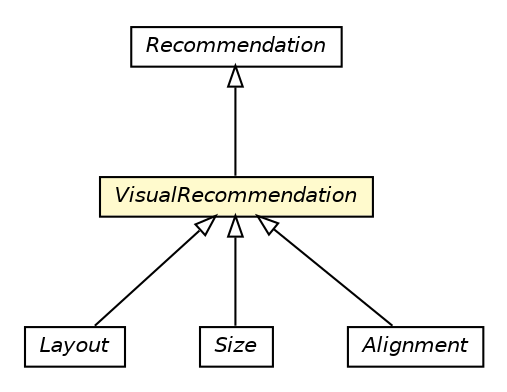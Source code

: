 #!/usr/local/bin/dot
#
# Class diagram 
# Generated by UMLGraph version R5_6-24-gf6e263 (http://www.umlgraph.org/)
#

digraph G {
	edge [fontname="Helvetica",fontsize=10,labelfontname="Helvetica",labelfontsize=10];
	node [fontname="Helvetica",fontsize=10,shape=plaintext];
	nodesep=0.25;
	ranksep=0.5;
	// org.universAAL.ontology.recommendations.Layout
	c381896 [label=<<table title="org.universAAL.ontology.recommendations.Layout" border="0" cellborder="1" cellspacing="0" cellpadding="2" port="p" href="./Layout.html">
		<tr><td><table border="0" cellspacing="0" cellpadding="1">
<tr><td align="center" balign="center"><font face="Helvetica-Oblique"> Layout </font></td></tr>
		</table></td></tr>
		</table>>, URL="./Layout.html", fontname="Helvetica", fontcolor="black", fontsize=10.0];
	// org.universAAL.ontology.recommendations.Size
	c381901 [label=<<table title="org.universAAL.ontology.recommendations.Size" border="0" cellborder="1" cellspacing="0" cellpadding="2" port="p" href="./Size.html">
		<tr><td><table border="0" cellspacing="0" cellpadding="1">
<tr><td align="center" balign="center"><font face="Helvetica-Oblique"> Size </font></td></tr>
		</table></td></tr>
		</table>>, URL="./Size.html", fontname="Helvetica", fontcolor="black", fontsize=10.0];
	// org.universAAL.ontology.recommendations.VisualRecommendation
	c381904 [label=<<table title="org.universAAL.ontology.recommendations.VisualRecommendation" border="0" cellborder="1" cellspacing="0" cellpadding="2" port="p" bgcolor="lemonChiffon" href="./VisualRecommendation.html">
		<tr><td><table border="0" cellspacing="0" cellpadding="1">
<tr><td align="center" balign="center"><font face="Helvetica-Oblique"> VisualRecommendation </font></td></tr>
		</table></td></tr>
		</table>>, URL="./VisualRecommendation.html", fontname="Helvetica", fontcolor="black", fontsize=10.0];
	// org.universAAL.ontology.recommendations.Alignment
	c381905 [label=<<table title="org.universAAL.ontology.recommendations.Alignment" border="0" cellborder="1" cellspacing="0" cellpadding="2" port="p" href="./Alignment.html">
		<tr><td><table border="0" cellspacing="0" cellpadding="1">
<tr><td align="center" balign="center"><font face="Helvetica-Oblique"> Alignment </font></td></tr>
		</table></td></tr>
		</table>>, URL="./Alignment.html", fontname="Helvetica", fontcolor="black", fontsize=10.0];
	//org.universAAL.ontology.recommendations.Layout extends org.universAAL.ontology.recommendations.VisualRecommendation
	c381904:p -> c381896:p [dir=back,arrowtail=empty];
	//org.universAAL.ontology.recommendations.Size extends org.universAAL.ontology.recommendations.VisualRecommendation
	c381904:p -> c381901:p [dir=back,arrowtail=empty];
	//org.universAAL.ontology.recommendations.VisualRecommendation extends org.universAAL.middleware.ui.owl.Recommendation
	c381938:p -> c381904:p [dir=back,arrowtail=empty];
	//org.universAAL.ontology.recommendations.Alignment extends org.universAAL.ontology.recommendations.VisualRecommendation
	c381904:p -> c381905:p [dir=back,arrowtail=empty];
	// org.universAAL.middleware.ui.owl.Recommendation
	c381938 [label=<<table title="org.universAAL.middleware.ui.owl.Recommendation" border="0" cellborder="1" cellspacing="0" cellpadding="2" port="p" href="http://java.sun.com/j2se/1.4.2/docs/api/org/universAAL/middleware/ui/owl/Recommendation.html">
		<tr><td><table border="0" cellspacing="0" cellpadding="1">
<tr><td align="center" balign="center"><font face="Helvetica-Oblique"> Recommendation </font></td></tr>
		</table></td></tr>
		</table>>, URL="http://java.sun.com/j2se/1.4.2/docs/api/org/universAAL/middleware/ui/owl/Recommendation.html", fontname="Helvetica", fontcolor="black", fontsize=10.0];
}

